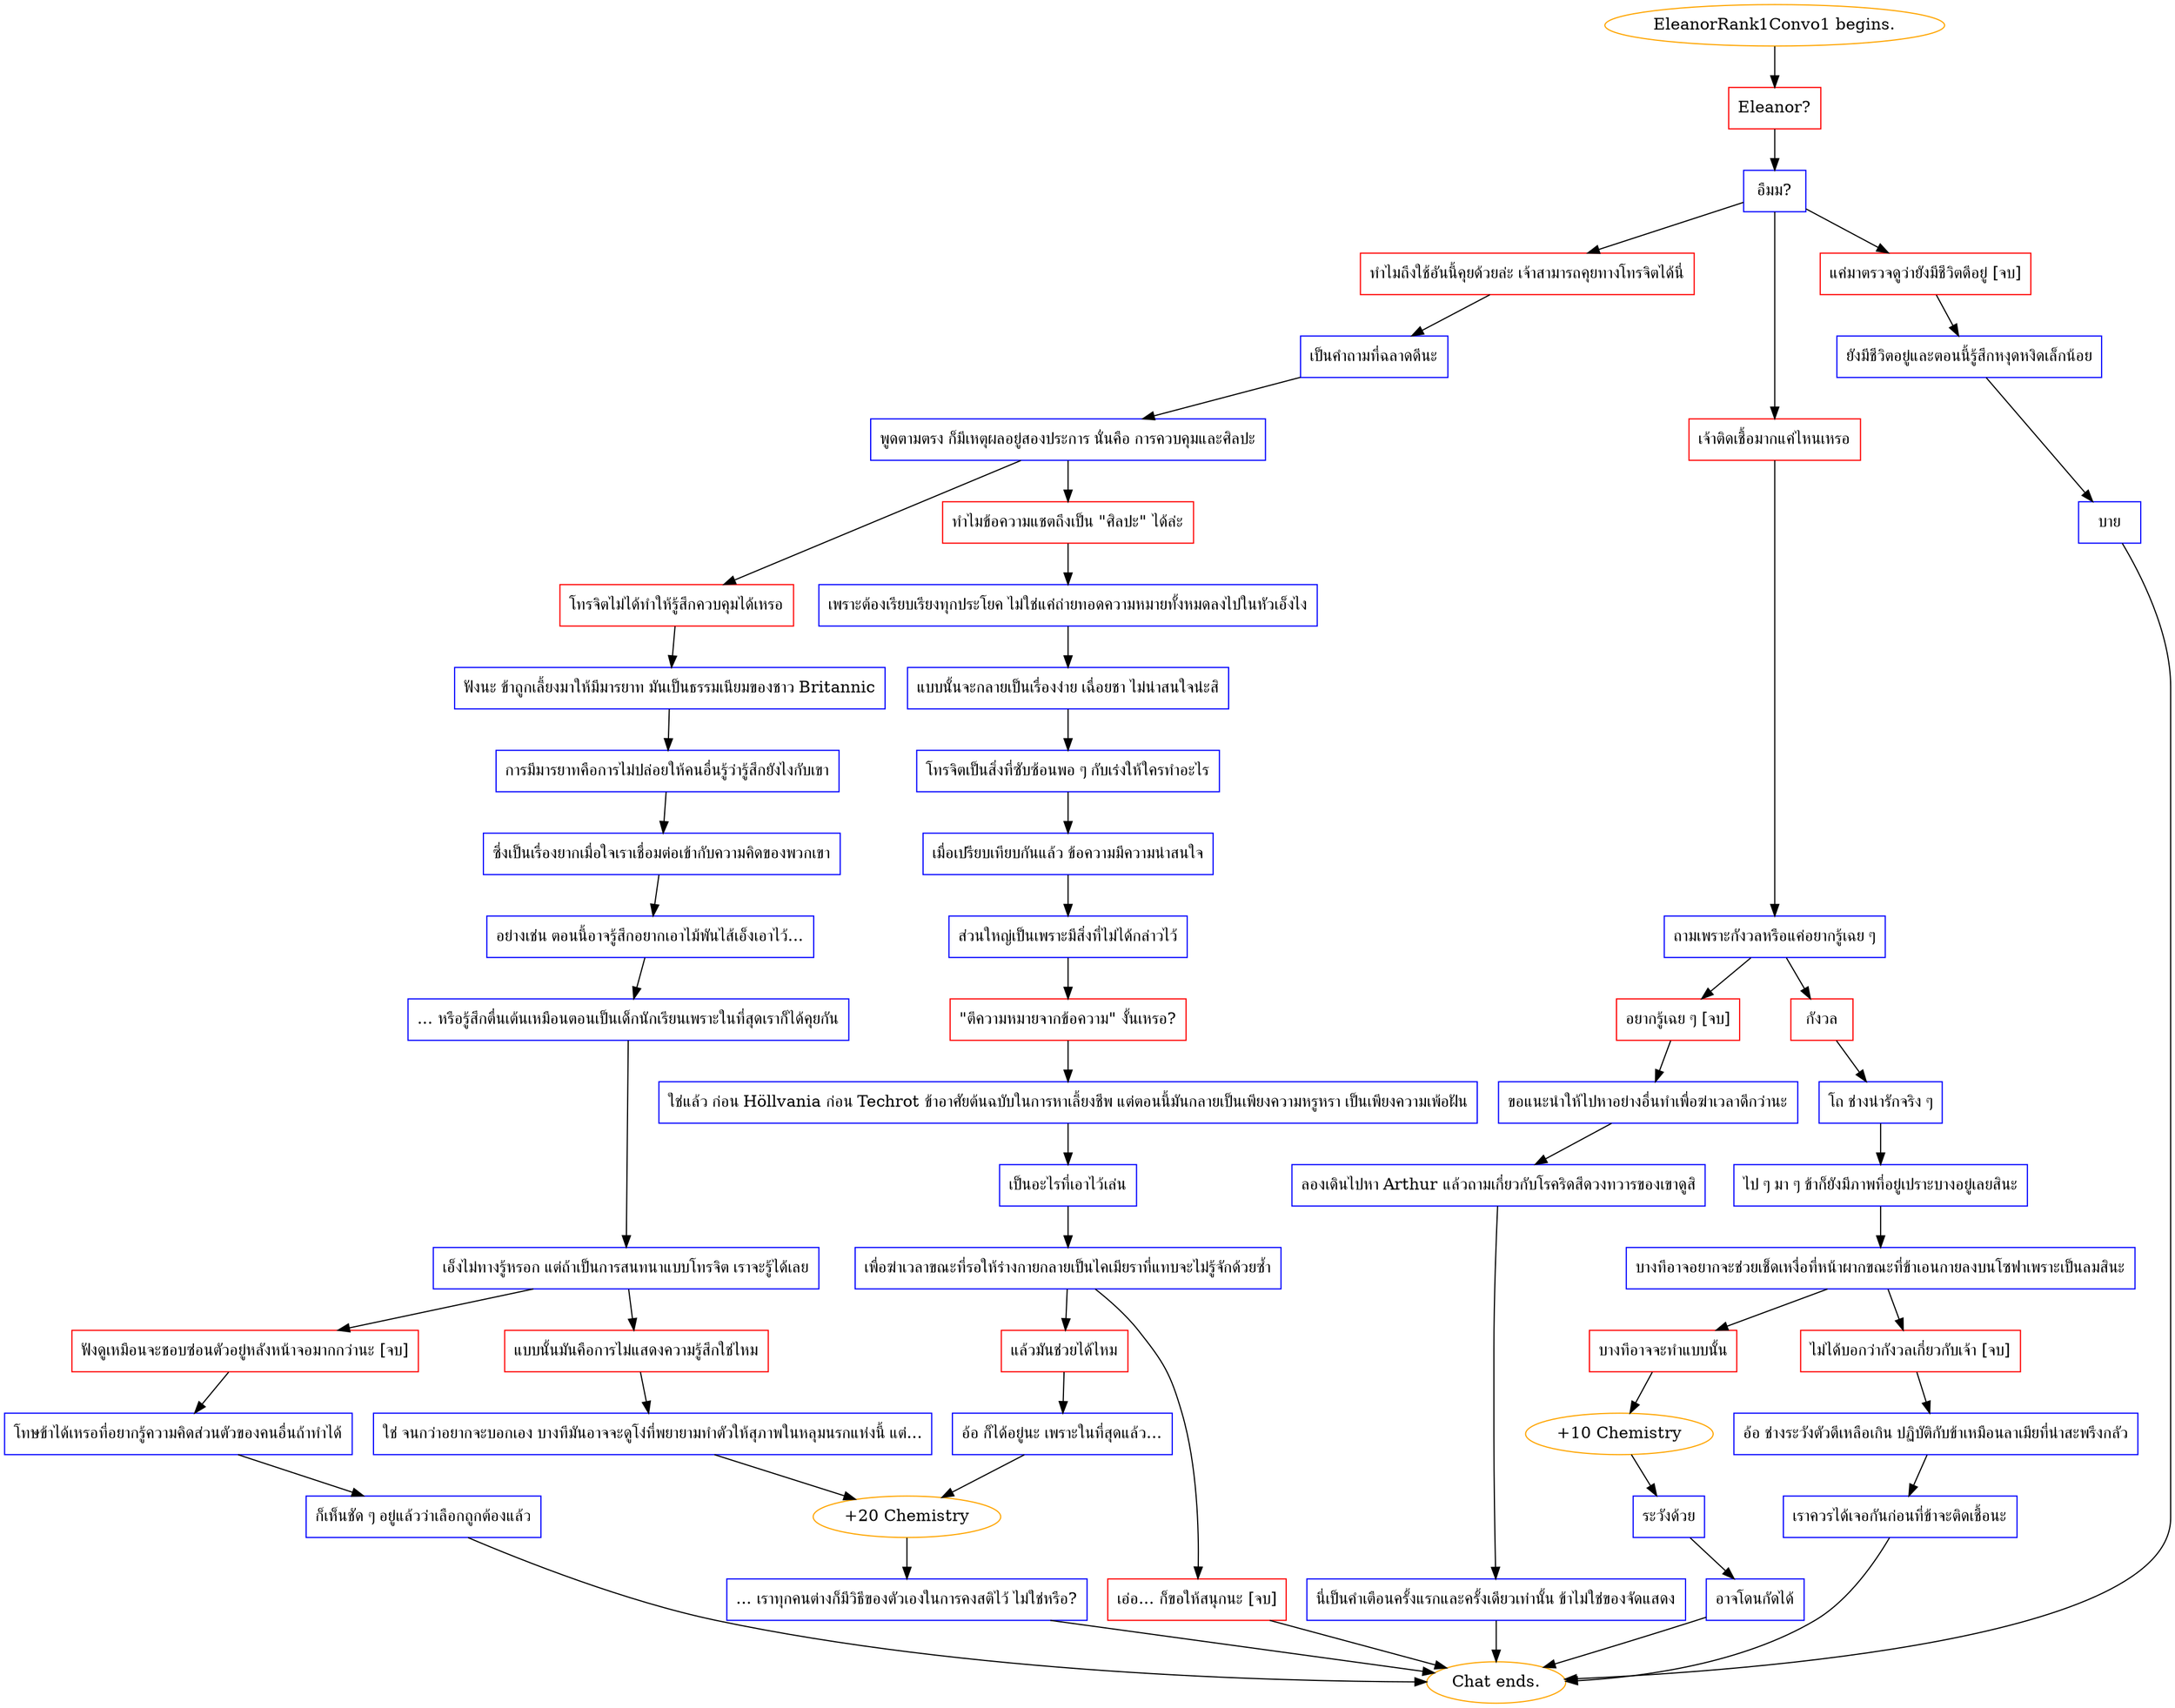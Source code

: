 digraph {
	"EleanorRank1Convo1 begins." [color=orange];
		"EleanorRank1Convo1 begins." -> j3314284691;
	j3314284691 [label="Eleanor?",shape=box,color=red];
		j3314284691 -> j229133420;
	j229133420 [label="อืมม?",shape=box,color=blue];
		j229133420 -> j200653026;
		j229133420 -> j1844081220;
		j229133420 -> j2884041198;
	j200653026 [label="ทำไมถึงใช้อันนี้คุยด้วยล่ะ เจ้าสามารถคุยทางโทรจิตได้นี่",shape=box,color=red];
		j200653026 -> j3998966036;
	j1844081220 [label="เจ้าติดเชื้อมากแค่ไหนเหรอ",shape=box,color=red];
		j1844081220 -> j3857462863;
	j2884041198 [label="แค่มาตรวจดูว่ายังมีชีวิตดีอยู่ [จบ]",shape=box,color=red];
		j2884041198 -> j1639033937;
	j3998966036 [label="เป็นคำถามที่ฉลาดดีนะ",shape=box,color=blue];
		j3998966036 -> j1954125632;
	j3857462863 [label="ถามเพราะกังวลหรือแค่อยากรู้เฉย ๆ",shape=box,color=blue];
		j3857462863 -> j4167375844;
		j3857462863 -> j3388175469;
	j1639033937 [label="ยังมีชีวิตอยู่และตอนนี้รู้สึกหงุดหงิดเล็กน้อย",shape=box,color=blue];
		j1639033937 -> j3119687328;
	j1954125632 [label="พูดตามตรง ก็มีเหตุผลอยู่สองประการ นั่นคือ การควบคุมและศิลปะ",shape=box,color=blue];
		j1954125632 -> j3461507536;
		j1954125632 -> j2428504793;
	j4167375844 [label="กังวล",shape=box,color=red];
		j4167375844 -> j3207254648;
	j3388175469 [label="อยากรู้เฉย ๆ [จบ]",shape=box,color=red];
		j3388175469 -> j2845619718;
	j3119687328 [label="บาย",shape=box,color=blue];
		j3119687328 -> "Chat ends.";
	j3461507536 [label="โทรจิตไม่ได้ทำให้รู้สึกควบคุมได้เหรอ",shape=box,color=red];
		j3461507536 -> j2533324584;
	j2428504793 [label="ทำไมข้อความแชตถึงเป็น \"ศิลปะ\" ได้ล่ะ",shape=box,color=red];
		j2428504793 -> j563126265;
	j3207254648 [label="โถ ช่างน่ารักจริง ๆ",shape=box,color=blue];
		j3207254648 -> j2555106298;
	j2845619718 [label="ขอแนะนำให้ไปหาอย่างอื่นทำเพื่อฆ่าเวลาดีกว่านะ",shape=box,color=blue];
		j2845619718 -> j2613422142;
	"Chat ends." [color=orange];
	j2533324584 [label="ฟังนะ ข้าถูกเลี้ยงมาให้มีมารยาท มันเป็นธรรมเนียมของชาว Britannic",shape=box,color=blue];
		j2533324584 -> j3596485945;
	j563126265 [label="เพราะต้องเรียบเรียงทุกประโยค ไม่ใช่แค่ถ่ายทอดความหมายทั้งหมดลงไปในหัวเอ็งไง",shape=box,color=blue];
		j563126265 -> j3595207324;
	j2555106298 [label="ไป ๆ มา ๆ ข้าก็ยังมีภาพที่อยู่เปราะบางอยู่เลยสินะ",shape=box,color=blue];
		j2555106298 -> j437863883;
	j2613422142 [label="ลองเดินไปหา Arthur แล้วถามเกี่ยวกับโรคริดสีดวงทวารของเขาดูสิ",shape=box,color=blue];
		j2613422142 -> j2573853409;
	j3596485945 [label="การมีมารยาทคือการไม่ปล่อยให้คนอื่นรู้ว่ารู้สึกยังไงกับเขา",shape=box,color=blue];
		j3596485945 -> j474867604;
	j3595207324 [label="แบบนั้นจะกลายเป็นเรื่องง่าย เฉื่อยชา ไม่น่าสนใจน่ะสิ",shape=box,color=blue];
		j3595207324 -> j1435357631;
	j437863883 [label="บางทีอาจอยากจะช่วยเช็ดเหงื่อที่หน้าผากขณะที่ข้าเอนกายลงบนโซฟาเพราะเป็นลมสินะ",shape=box,color=blue];
		j437863883 -> j1533260388;
		j437863883 -> j460745107;
	j2573853409 [label="นี่เป็นคำเตือนครั้งแรกและครั้งเดียวเท่านั้น ข้าไม่ใช่ของจัดแสดง",shape=box,color=blue];
		j2573853409 -> "Chat ends.";
	j474867604 [label="ซึ่งเป็นเรื่องยากเมื่อใจเราเชื่อมต่อเข้ากับความคิดของพวกเขา",shape=box,color=blue];
		j474867604 -> j1748186715;
	j1435357631 [label="โทรจิตเป็นสิ่งที่ซับซ้อนพอ ๆ กับเร่งให้ใครทำอะไร",shape=box,color=blue];
		j1435357631 -> j959682630;
	j1533260388 [label="บางทีอาจจะทำแบบนั้น",shape=box,color=red];
		j1533260388 -> j3138189699;
	j460745107 [label="ไม่ได้บอกว่ากังวลเกี่ยวกับเจ้า [จบ]",shape=box,color=red];
		j460745107 -> j2178501634;
	j1748186715 [label="อย่างเช่น ตอนนี้อาจรู้สึกอยากเอาไม้พันไส้เอ็งเอาไว้...",shape=box,color=blue];
		j1748186715 -> j2396378059;
	j959682630 [label="เมื่อเปรียบเทียบกันแล้ว ข้อความมีความน่าสนใจ",shape=box,color=blue];
		j959682630 -> j70779919;
	j3138189699 [label="+10 Chemistry",color=orange];
		j3138189699 -> j3631009079;
	j2178501634 [label="อ้อ ช่างระวังตัวดีเหลือเกิน ปฏิบัติกับข้าเหมือนลาเมียที่น่าสะพรึงกลัว",shape=box,color=blue];
		j2178501634 -> j867993450;
	j2396378059 [label="... หรือรู้สึกตื่นเต้นเหมือนตอนเป็นเด็กนักเรียนเพราะในที่สุดเราก็ได้คุยกัน",shape=box,color=blue];
		j2396378059 -> j3537097147;
	j70779919 [label="ส่วนใหญ่เป็นเพราะมีสิ่งที่ไม่ได้กล่าวไว้",shape=box,color=blue];
		j70779919 -> j232321758;
	j3631009079 [label="ระวังด้วย",shape=box,color=blue];
		j3631009079 -> j3001343003;
	j867993450 [label="เราควรได้เจอกันก่อนที่ข้าจะติดเชื้อนะ",shape=box,color=blue];
		j867993450 -> "Chat ends.";
	j3537097147 [label="เอ็งไม่ทางรู้หรอก แต่ถ้าเป็นการสนทนาแบบโทรจิต เราจะรู้ได้เลย",shape=box,color=blue];
		j3537097147 -> j2347284159;
		j3537097147 -> j3228807839;
	j232321758 [label="\"ตีความหมายจากข้อความ\" งั้นเหรอ?",shape=box,color=red];
		j232321758 -> j2715179796;
	j3001343003 [label="อาจโดนกัดได้",shape=box,color=blue];
		j3001343003 -> "Chat ends.";
	j2347284159 [label="แบบนั้นมันคือการไม่แสดงความรู้สึกใช่ไหม",shape=box,color=red];
		j2347284159 -> j157393348;
	j3228807839 [label="ฟังดูเหมือนจะชอบซ่อนตัวอยู่หลังหน้าจอมากกว่านะ [จบ]",shape=box,color=red];
		j3228807839 -> j3666625522;
	j2715179796 [label="ใช่แล้ว ก่อน Höllvania ก่อน Techrot ข้าอาศัยต้นฉบับในการหาเลี้ยงชีพ แต่ตอนนี้มันกลายเป็นเพียงความหรูหรา เป็นเพียงความเพ้อฝัน",shape=box,color=blue];
		j2715179796 -> j1779220569;
	j157393348 [label="ใช่ จนกว่าอยากจะบอกเอง บางทีมันอาจจะดูโง่ที่พยายามทำตัวให้สุภาพในหลุมนรกแห่งนี้ แต่...",shape=box,color=blue];
		j157393348 -> j2573477460;
	j3666625522 [label="โทษข้าได้เหรอที่อยากรู้ความคิดส่วนตัวของคนอื่นถ้าทำได้",shape=box,color=blue];
		j3666625522 -> j307769489;
	j1779220569 [label="เป็นอะไรที่เอาไว้เล่น",shape=box,color=blue];
		j1779220569 -> j661053509;
	j2573477460 [label="+20 Chemistry",color=orange];
		j2573477460 -> j4293238469;
	j307769489 [label="ก็เห็นชัด ๆ อยู่แล้วว่าเลือกถูกต้องแล้ว",shape=box,color=blue];
		j307769489 -> "Chat ends.";
	j661053509 [label="เพื่อฆ่าเวลาขณะที่รอให้ร่างกายกลายเป็นไคเมียราที่แทบจะไม่รู้จักด้วยซ้ำ",shape=box,color=blue];
		j661053509 -> j2726580807;
		j661053509 -> j2154115688;
	j4293238469 [label="... เราทุกคนต่างก็มีวิธีของตัวเองในการคงสติไว้ ไม่ใช่หรือ?",shape=box,color=blue];
		j4293238469 -> "Chat ends.";
	j2726580807 [label="แล้วมันช่วยได้ไหม",shape=box,color=red];
		j2726580807 -> j305704879;
	j2154115688 [label="เอ่อ... ก็ขอให้สนุกนะ [จบ]",shape=box,color=red];
		j2154115688 -> "Chat ends.";
	j305704879 [label="อ้อ ก็ได้อยู่นะ เพราะในที่สุดแล้ว...",shape=box,color=blue];
		j305704879 -> j2573477460;
}